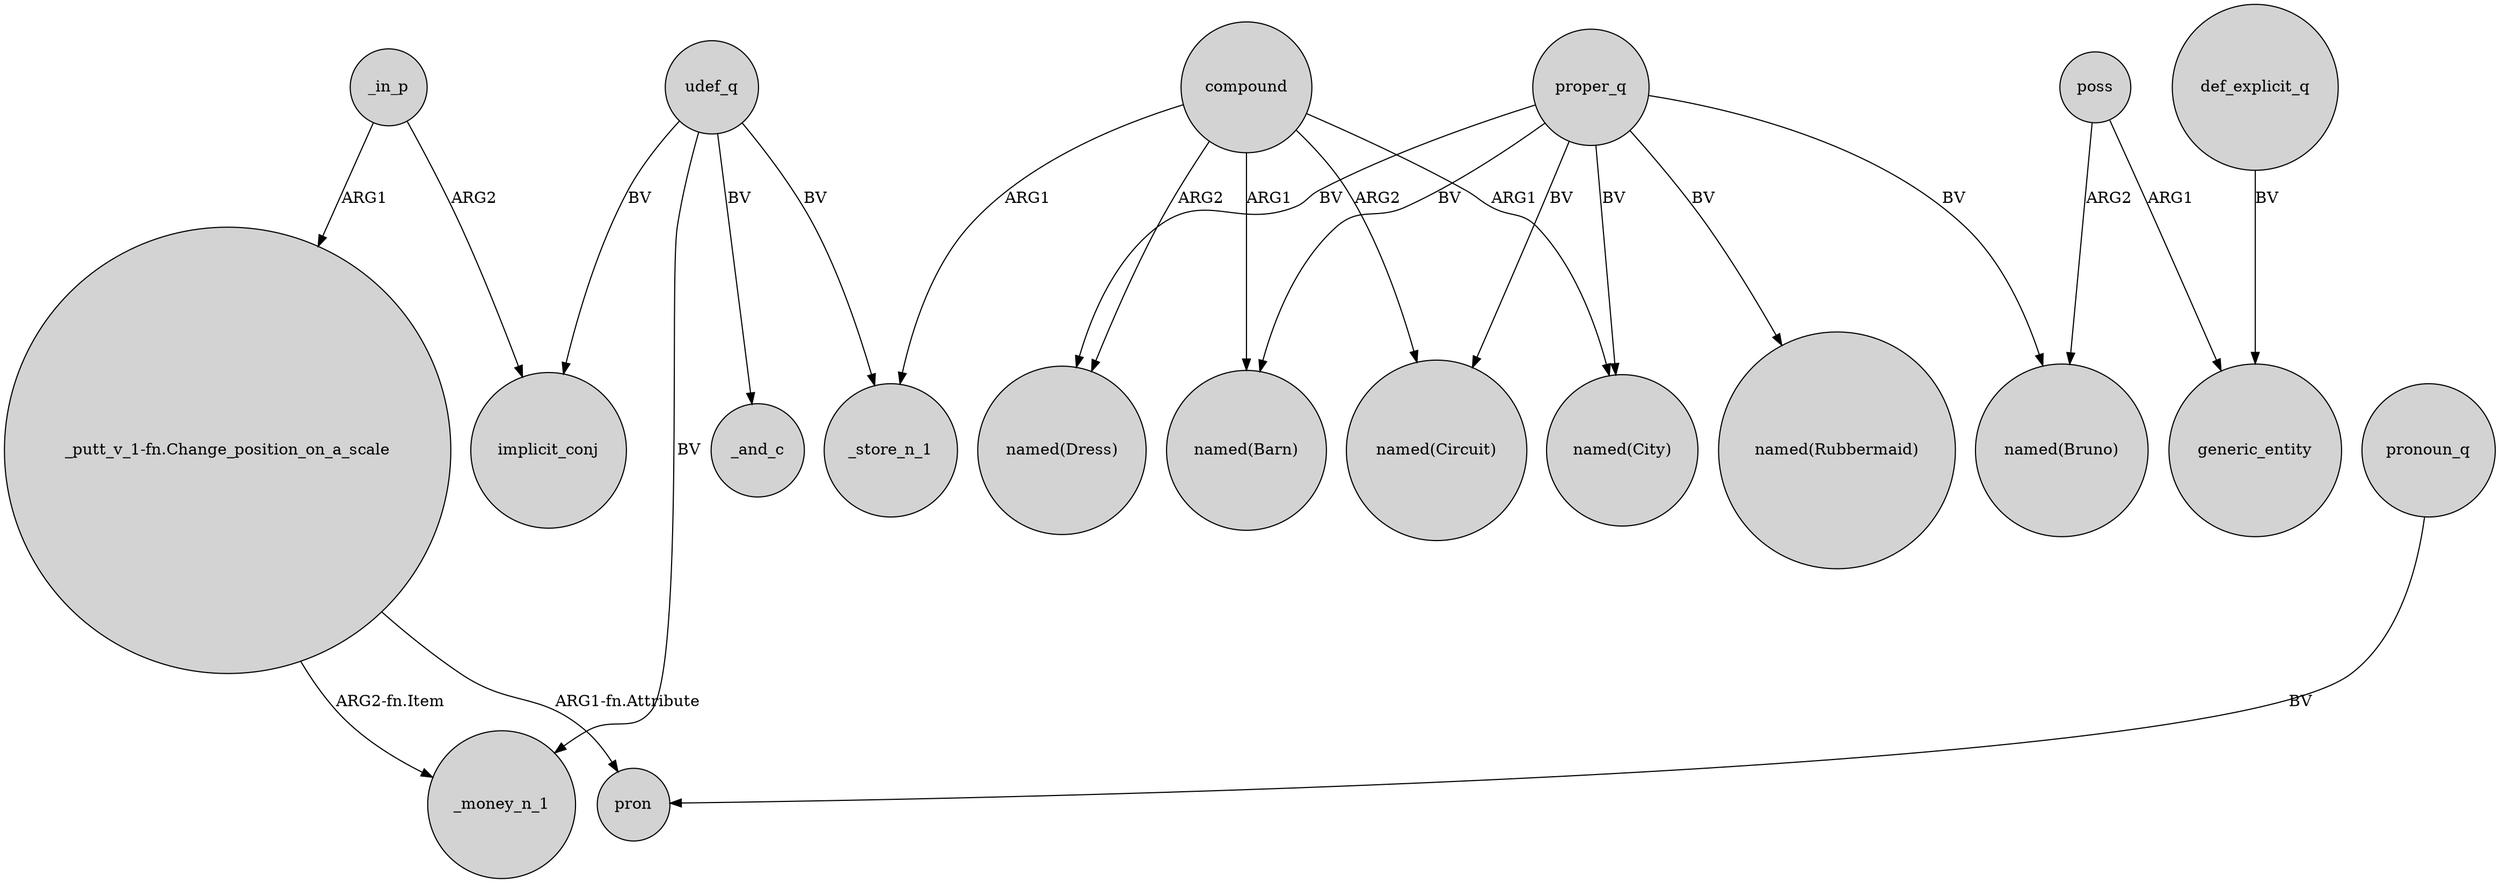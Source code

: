 digraph {
	node [shape=circle style=filled]
	"_putt_v_1-fn.Change_position_on_a_scale" -> _money_n_1 [label="ARG2-fn.Item"]
	compound -> "named(City)" [label=ARG1]
	def_explicit_q -> generic_entity [label=BV]
	_in_p -> implicit_conj [label=ARG2]
	compound -> "named(Circuit)" [label=ARG2]
	poss -> "named(Bruno)" [label=ARG2]
	udef_q -> _and_c [label=BV]
	proper_q -> "named(Circuit)" [label=BV]
	proper_q -> "named(Barn)" [label=BV]
	poss -> generic_entity [label=ARG1]
	proper_q -> "named(Dress)" [label=BV]
	proper_q -> "named(Rubbermaid)" [label=BV]
	pronoun_q -> pron [label=BV]
	udef_q -> _store_n_1 [label=BV]
	udef_q -> _money_n_1 [label=BV]
	compound -> "named(Dress)" [label=ARG2]
	_in_p -> "_putt_v_1-fn.Change_position_on_a_scale" [label=ARG1]
	compound -> _store_n_1 [label=ARG1]
	"_putt_v_1-fn.Change_position_on_a_scale" -> pron [label="ARG1-fn.Attribute"]
	proper_q -> "named(City)" [label=BV]
	proper_q -> "named(Bruno)" [label=BV]
	compound -> "named(Barn)" [label=ARG1]
	udef_q -> implicit_conj [label=BV]
}
